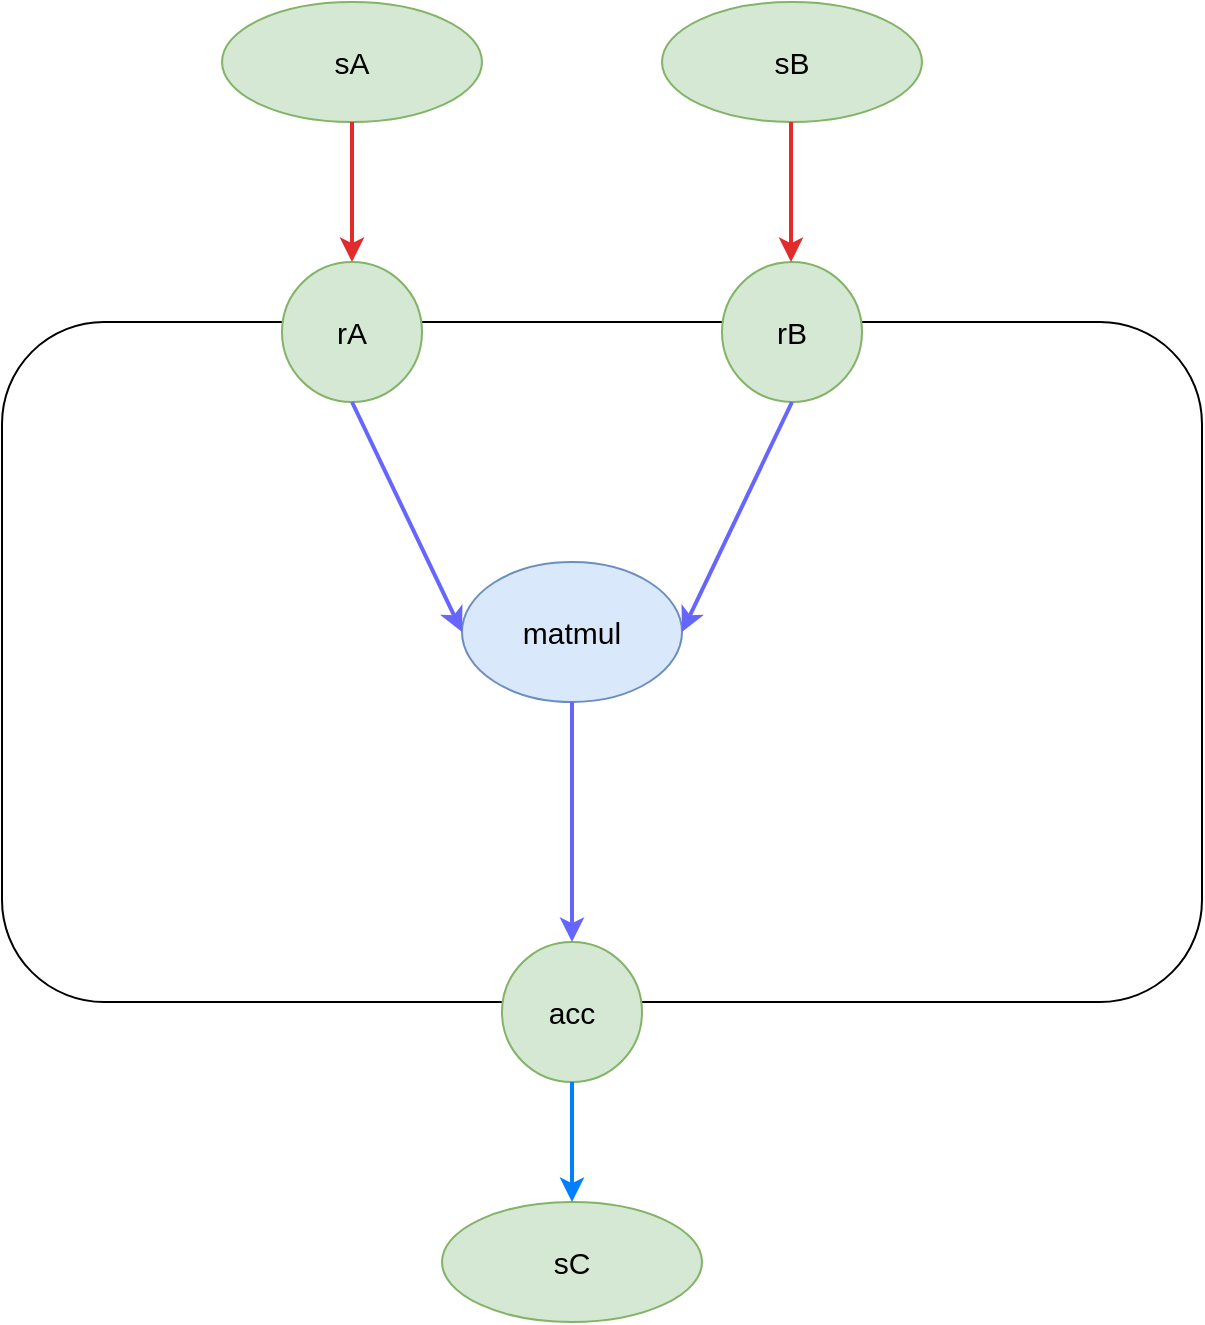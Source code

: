 <mxfile version="23.0.2" type="device">
  <diagram name="第 1 页" id="CHUmKa8lcoxoWRzL47iW">
    <mxGraphModel dx="2074" dy="1267" grid="1" gridSize="10" guides="1" tooltips="1" connect="1" arrows="1" fold="1" page="1" pageScale="1" pageWidth="827" pageHeight="1169" math="0" shadow="0">
      <root>
        <mxCell id="0" />
        <mxCell id="1" parent="0" />
        <mxCell id="HKw3VNUUjL-YUd-4L7_A-1" value="&lt;font style=&quot;font-size: 15px;&quot;&gt;sA&lt;/font&gt;" style="shape=ellipse;html=1;dashed=0;whiteSpace=wrap;perimeter=ellipsePerimeter;fillColor=#d5e8d4;strokeColor=#82b366;" vertex="1" parent="1">
          <mxGeometry x="160" y="350" width="130" height="60" as="geometry" />
        </mxCell>
        <mxCell id="HKw3VNUUjL-YUd-4L7_A-3" value="&lt;font style=&quot;font-size: 15px;&quot;&gt;sB&lt;/font&gt;" style="shape=ellipse;html=1;dashed=0;whiteSpace=wrap;perimeter=ellipsePerimeter;fillColor=#d5e8d4;strokeColor=#82b366;" vertex="1" parent="1">
          <mxGeometry x="380" y="350" width="130" height="60" as="geometry" />
        </mxCell>
        <mxCell id="HKw3VNUUjL-YUd-4L7_A-4" value="" style="endArrow=classic;html=1;rounded=0;exitX=0.5;exitY=1;exitDx=0;exitDy=0;entryX=0.5;entryY=0;entryDx=0;entryDy=0;strokeColor=#E22C2C;strokeWidth=2;" edge="1" parent="1" source="HKw3VNUUjL-YUd-4L7_A-1" target="HKw3VNUUjL-YUd-4L7_A-7">
          <mxGeometry width="50" height="50" relative="1" as="geometry">
            <mxPoint x="230" y="500" as="sourcePoint" />
            <mxPoint x="280" y="450" as="targetPoint" />
          </mxGeometry>
        </mxCell>
        <mxCell id="HKw3VNUUjL-YUd-4L7_A-6" value="" style="html=1;dashed=0;whiteSpace=wrap;rounded=1;" vertex="1" parent="1">
          <mxGeometry x="50" y="510" width="600" height="340" as="geometry" />
        </mxCell>
        <mxCell id="HKw3VNUUjL-YUd-4L7_A-7" value="&lt;font style=&quot;font-size: 15px;&quot;&gt;rA&lt;/font&gt;" style="shape=ellipse;html=1;dashed=0;whiteSpace=wrap;aspect=fixed;perimeter=ellipsePerimeter;fillColor=#d5e8d4;strokeColor=#82b366;" vertex="1" parent="1">
          <mxGeometry x="190" y="480" width="70" height="70" as="geometry" />
        </mxCell>
        <mxCell id="HKw3VNUUjL-YUd-4L7_A-8" value="&lt;font style=&quot;font-size: 15px;&quot;&gt;rB&lt;/font&gt;" style="shape=ellipse;html=1;dashed=0;whiteSpace=wrap;aspect=fixed;perimeter=ellipsePerimeter;fillColor=#d5e8d4;strokeColor=#82b366;" vertex="1" parent="1">
          <mxGeometry x="410" y="480" width="70" height="70" as="geometry" />
        </mxCell>
        <mxCell id="HKw3VNUUjL-YUd-4L7_A-9" value="" style="endArrow=classic;html=1;rounded=0;exitX=0.5;exitY=1;exitDx=0;exitDy=0;entryX=0.5;entryY=0;entryDx=0;entryDy=0;strokeColor=#e22c2c;strokeWidth=2;" edge="1" parent="1">
          <mxGeometry width="50" height="50" relative="1" as="geometry">
            <mxPoint x="444.5" y="410" as="sourcePoint" />
            <mxPoint x="444.5" y="480" as="targetPoint" />
          </mxGeometry>
        </mxCell>
        <mxCell id="HKw3VNUUjL-YUd-4L7_A-10" value="&lt;font style=&quot;font-size: 15px;&quot;&gt;matmul&lt;/font&gt;" style="ellipse;whiteSpace=wrap;html=1;fillColor=#dae8fc;strokeColor=#6c8ebf;" vertex="1" parent="1">
          <mxGeometry x="280" y="630" width="110" height="70" as="geometry" />
        </mxCell>
        <mxCell id="HKw3VNUUjL-YUd-4L7_A-12" value="" style="endArrow=classic;html=1;rounded=0;exitX=0.5;exitY=1;exitDx=0;exitDy=0;entryX=0;entryY=0.5;entryDx=0;entryDy=0;strokeWidth=2;strokeColor=#6666FF;" edge="1" parent="1" source="HKw3VNUUjL-YUd-4L7_A-7" target="HKw3VNUUjL-YUd-4L7_A-10">
          <mxGeometry width="50" height="50" relative="1" as="geometry">
            <mxPoint x="310" y="580" as="sourcePoint" />
            <mxPoint x="360" y="530" as="targetPoint" />
          </mxGeometry>
        </mxCell>
        <mxCell id="HKw3VNUUjL-YUd-4L7_A-13" value="" style="endArrow=classic;html=1;rounded=0;exitX=0.5;exitY=1;exitDx=0;exitDy=0;entryX=1;entryY=0.5;entryDx=0;entryDy=0;strokeColor=#6666FF;strokeWidth=2;" edge="1" parent="1" source="HKw3VNUUjL-YUd-4L7_A-8" target="HKw3VNUUjL-YUd-4L7_A-10">
          <mxGeometry width="50" height="50" relative="1" as="geometry">
            <mxPoint x="460" y="640" as="sourcePoint" />
            <mxPoint x="510" y="590" as="targetPoint" />
          </mxGeometry>
        </mxCell>
        <mxCell id="HKw3VNUUjL-YUd-4L7_A-15" value="&lt;span style=&quot;font-size: 15px;&quot;&gt;acc&lt;/span&gt;" style="shape=ellipse;html=1;dashed=0;whiteSpace=wrap;aspect=fixed;perimeter=ellipsePerimeter;fillColor=#d5e8d4;strokeColor=#82b366;" vertex="1" parent="1">
          <mxGeometry x="300" y="820" width="70" height="70" as="geometry" />
        </mxCell>
        <mxCell id="HKw3VNUUjL-YUd-4L7_A-16" value="" style="endArrow=classic;html=1;rounded=0;exitX=0.5;exitY=1;exitDx=0;exitDy=0;entryX=0.5;entryY=0;entryDx=0;entryDy=0;strokeWidth=2;strokeColor=#6666FF;" edge="1" parent="1" source="HKw3VNUUjL-YUd-4L7_A-10" target="HKw3VNUUjL-YUd-4L7_A-15">
          <mxGeometry width="50" height="50" relative="1" as="geometry">
            <mxPoint x="390" y="760" as="sourcePoint" />
            <mxPoint x="440" y="710" as="targetPoint" />
          </mxGeometry>
        </mxCell>
        <mxCell id="HKw3VNUUjL-YUd-4L7_A-17" value="&lt;font style=&quot;font-size: 15px;&quot;&gt;sC&lt;/font&gt;" style="shape=ellipse;html=1;dashed=0;whiteSpace=wrap;perimeter=ellipsePerimeter;fillColor=#d5e8d4;strokeColor=#82b366;" vertex="1" parent="1">
          <mxGeometry x="270" y="950" width="130" height="60" as="geometry" />
        </mxCell>
        <mxCell id="HKw3VNUUjL-YUd-4L7_A-18" value="" style="endArrow=classic;html=1;rounded=0;entryX=0.5;entryY=0;entryDx=0;entryDy=0;strokeWidth=2;strokeColor=#007FFF;fillColor=#b1ddf0;" edge="1" parent="1" target="HKw3VNUUjL-YUd-4L7_A-17">
          <mxGeometry width="50" height="50" relative="1" as="geometry">
            <mxPoint x="335" y="890" as="sourcePoint" />
            <mxPoint x="420" y="860" as="targetPoint" />
          </mxGeometry>
        </mxCell>
      </root>
    </mxGraphModel>
  </diagram>
</mxfile>
